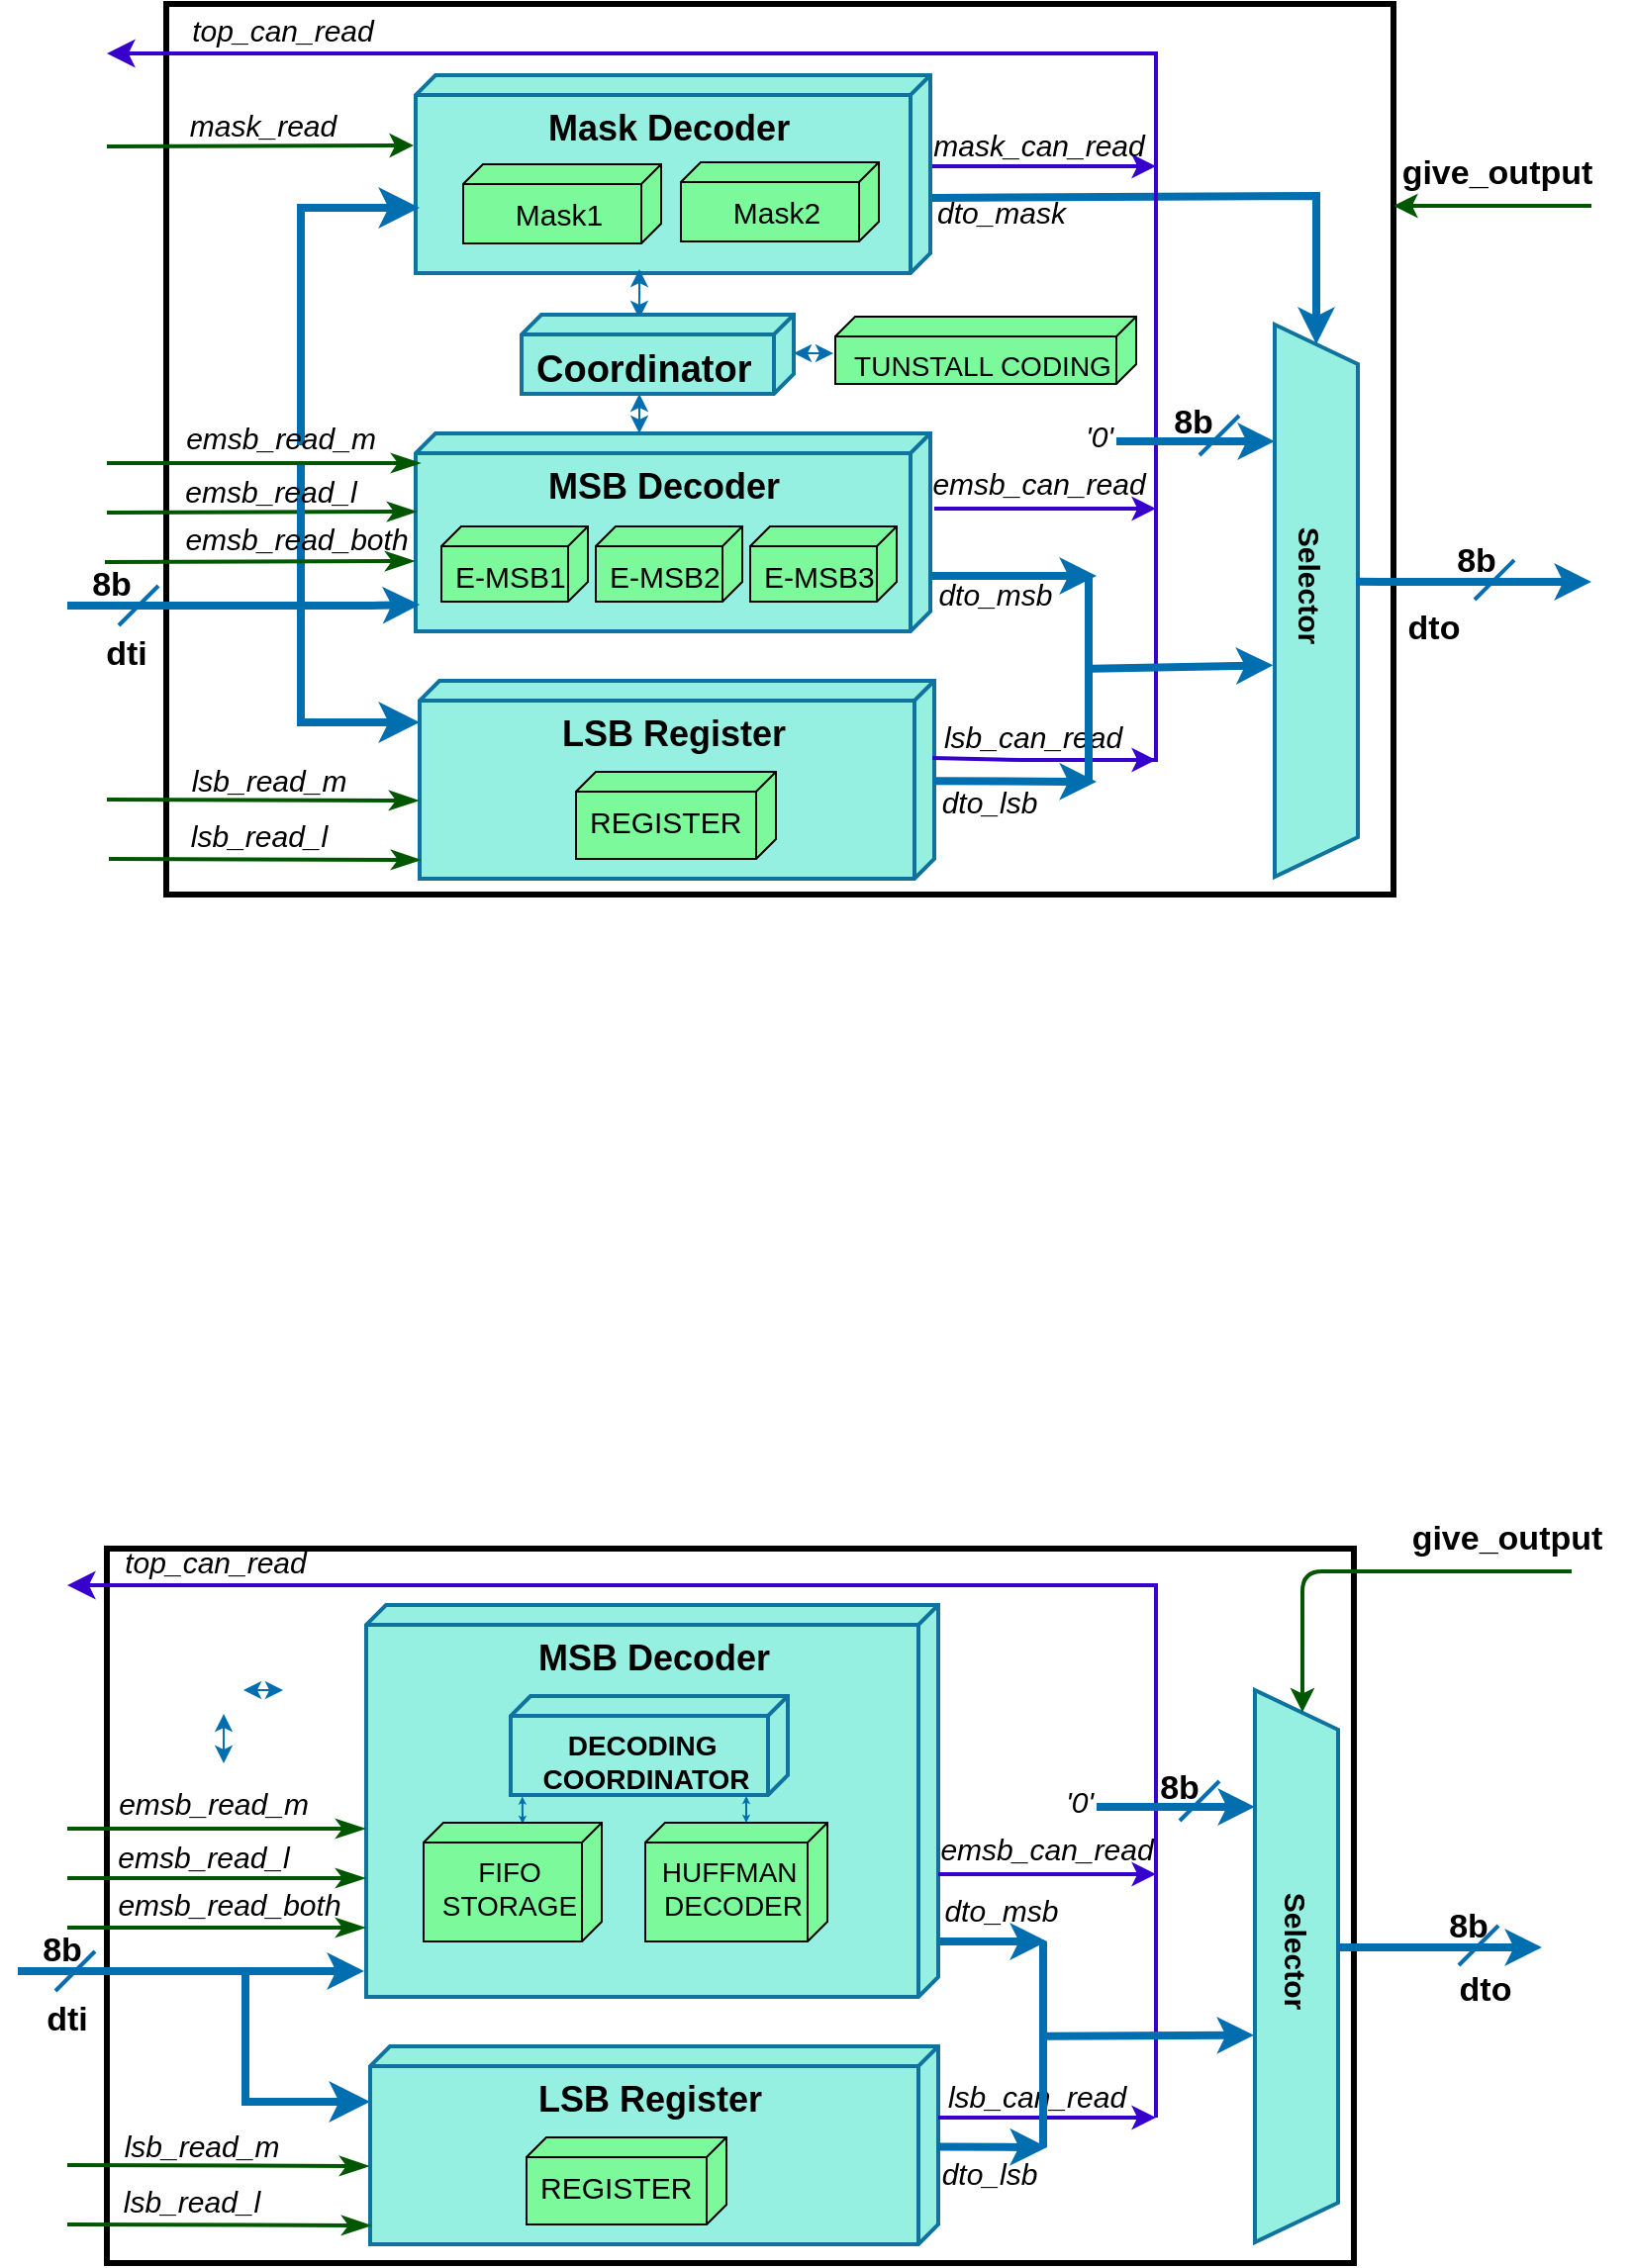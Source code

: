 <mxfile version="28.0.5">
  <diagram name="Page-1" id="4eTFOL3CLhrSXV62z4rw">
    <mxGraphModel dx="434" dy="157" grid="1" gridSize="10" guides="1" tooltips="1" connect="1" arrows="1" fold="1" page="1" pageScale="1" pageWidth="850" pageHeight="1100" math="0" shadow="0">
      <root>
        <mxCell id="0" />
        <mxCell id="1" parent="0" />
        <mxCell id="-5qHYhKTTx6ZgJ0ORQ07-1" value="" style="rounded=0;whiteSpace=wrap;html=1;fillStyle=solid;strokeColor=#000000;strokeWidth=3;fillColor=none;" parent="1" vertex="1">
          <mxGeometry x="90" y="261" width="620" height="450" as="geometry" />
        </mxCell>
        <mxCell id="-5qHYhKTTx6ZgJ0ORQ07-2" value="&lt;font style=&quot;font-size: 15px;&quot;&gt;&lt;i&gt;&#39;0&#39;&lt;/i&gt;&lt;/font&gt;" style="text;strokeColor=none;align=center;fillColor=none;html=1;verticalAlign=middle;whiteSpace=wrap;rounded=0;fontSize=17;" parent="1" vertex="1">
          <mxGeometry x="551" y="465" width="21" height="30" as="geometry" />
        </mxCell>
        <mxCell id="-5qHYhKTTx6ZgJ0ORQ07-3" value="&lt;font size=&quot;1&quot; color=&quot;#000000&quot;&gt;&lt;b style=&quot;font-size: 18px;&quot;&gt;LSB Register&lt;/b&gt;&lt;/font&gt;" style="verticalAlign=top;align=center;shape=cube;size=10;direction=south;fontStyle=0;html=1;boundedLbl=1;spacingLeft=5;rounded=1;fillColor=#95F0E1;strokeColor=#10739e;strokeWidth=2;" parent="1" vertex="1">
          <mxGeometry x="218" y="603" width="260" height="100" as="geometry" />
        </mxCell>
        <mxCell id="-5qHYhKTTx6ZgJ0ORQ07-4" value="&lt;font style=&quot;font-size: 18px;&quot; color=&quot;#000000&quot;&gt;&amp;nbsp; &amp;nbsp; &amp;nbsp; &amp;nbsp; &amp;nbsp; &amp;nbsp;&amp;nbsp;&lt;b&gt;Mask Decoder&lt;/b&gt;&lt;/font&gt;" style="verticalAlign=top;align=left;shape=cube;size=10;direction=south;fontStyle=0;html=1;boundedLbl=1;spacingLeft=5;rounded=1;fillColor=#95F0E1;strokeColor=#10739e;strokeWidth=2;" parent="1" vertex="1">
          <mxGeometry x="216" y="297" width="260" height="100" as="geometry" />
        </mxCell>
        <mxCell id="-5qHYhKTTx6ZgJ0ORQ07-5" value="&lt;font style=&quot;font-size: 15px;&quot;&gt;Mask1&lt;/font&gt;" style="verticalAlign=top;align=center;shape=cube;size=10;direction=south;html=1;boundedLbl=1;spacingLeft=5;rounded=1;fillColor=#7CFA9B;strokeColor=#000000;fontColor=#000000;" parent="-5qHYhKTTx6ZgJ0ORQ07-4" vertex="1">
          <mxGeometry width="100" height="40" relative="1" as="geometry">
            <mxPoint x="24" y="45" as="offset" />
          </mxGeometry>
        </mxCell>
        <mxCell id="-5qHYhKTTx6ZgJ0ORQ07-6" value="&lt;font style=&quot;font-size: 15px;&quot;&gt;Mask2&lt;/font&gt;" style="verticalAlign=top;align=center;shape=cube;size=10;direction=south;html=1;boundedLbl=1;spacingLeft=5;rounded=1;fillColor=#7CFA9B;strokeColor=#000000;fontColor=#000000;" parent="-5qHYhKTTx6ZgJ0ORQ07-4" vertex="1">
          <mxGeometry width="100" height="40" relative="1" as="geometry">
            <mxPoint x="134" y="44" as="offset" />
          </mxGeometry>
        </mxCell>
        <mxCell id="-5qHYhKTTx6ZgJ0ORQ07-7" value="&lt;font size=&quot;1&quot; color=&quot;#000000&quot;&gt;&lt;b style=&quot;font-size: 18px;&quot;&gt;&amp;nbsp; &amp;nbsp; &amp;nbsp; &amp;nbsp; &amp;nbsp; &amp;nbsp; MSB Decoder&lt;/b&gt;&lt;/font&gt;" style="verticalAlign=top;align=left;shape=cube;size=10;direction=south;fontStyle=0;html=1;boundedLbl=1;spacingLeft=5;rounded=1;fillColor=#95F0E1;strokeColor=#10739e;strokeWidth=2;" parent="1" vertex="1">
          <mxGeometry x="216" y="478" width="260" height="100" as="geometry" />
        </mxCell>
        <mxCell id="-5qHYhKTTx6ZgJ0ORQ07-8" style="html=1;fontColor=#000000;shadow=0;strokeColor=#006EAF;strokeWidth=4;rounded=0;" parent="1" source="-5qHYhKTTx6ZgJ0ORQ07-3" edge="1">
          <mxGeometry relative="1" as="geometry">
            <mxPoint x="560" y="654" as="targetPoint" />
            <mxPoint x="506.4" y="653.86" as="sourcePoint" />
          </mxGeometry>
        </mxCell>
        <mxCell id="-5qHYhKTTx6ZgJ0ORQ07-9" value="" style="shape=trapezoid;perimeter=trapezoidPerimeter;whiteSpace=wrap;html=1;fixedSize=1;strokeColor=#10739e;fillColor=#95F0E1;direction=south;strokeWidth=2;" parent="1" vertex="1">
          <mxGeometry x="650" y="423" width="42" height="279" as="geometry" />
        </mxCell>
        <mxCell id="-5qHYhKTTx6ZgJ0ORQ07-10" style="html=1;fontColor=#000000;shadow=0;strokeColor=#006EAF;strokeWidth=4;entryX=0;entryY=0.5;entryDx=0;entryDy=0;rounded=0;" parent="1" target="-5qHYhKTTx6ZgJ0ORQ07-9" edge="1">
          <mxGeometry relative="1" as="geometry">
            <mxPoint x="656" y="413" as="targetPoint" />
            <mxPoint x="477" y="359" as="sourcePoint" />
            <Array as="points">
              <mxPoint x="671" y="358" />
            </Array>
          </mxGeometry>
        </mxCell>
        <mxCell id="-5qHYhKTTx6ZgJ0ORQ07-11" style="edgeStyle=none;html=1;fontColor=#000000;shadow=0;strokeColor=#006EAF;strokeWidth=4;" parent="1" edge="1">
          <mxGeometry relative="1" as="geometry">
            <mxPoint x="810" y="553" as="targetPoint" />
            <mxPoint x="691" y="552.905" as="sourcePoint" />
            <Array as="points">
              <mxPoint x="714" y="553" />
            </Array>
          </mxGeometry>
        </mxCell>
        <mxCell id="-5qHYhKTTx6ZgJ0ORQ07-12" value="" style="endArrow=classicThin;startArrow=none;endFill=1;startFill=0;endSize=8;html=1;verticalAlign=bottom;labelBackgroundColor=none;strokeWidth=2;shadow=0;sketch=0;fontColor=#000000;fillColor=#008a00;strokeColor=#005700;" parent="1" edge="1">
          <mxGeometry width="160" relative="1" as="geometry">
            <mxPoint x="60" y="493" as="sourcePoint" />
            <mxPoint x="218" y="493" as="targetPoint" />
          </mxGeometry>
        </mxCell>
        <mxCell id="-5qHYhKTTx6ZgJ0ORQ07-13" value="" style="endArrow=classicThin;startArrow=none;endFill=1;startFill=0;endSize=8;html=1;verticalAlign=bottom;labelBackgroundColor=none;strokeWidth=2;shadow=0;sketch=0;fontColor=#000000;fillColor=#008a00;strokeColor=#005700;" parent="1" edge="1">
          <mxGeometry width="160" relative="1" as="geometry">
            <mxPoint x="60" y="518" as="sourcePoint" />
            <mxPoint x="216" y="517.5" as="targetPoint" />
          </mxGeometry>
        </mxCell>
        <mxCell id="-5qHYhKTTx6ZgJ0ORQ07-14" value="&lt;font size=&quot;1&quot; color=&quot;#000000&quot;&gt;&lt;b style=&quot;font-size: 15px;&quot;&gt;Selector&lt;/b&gt;&lt;/font&gt;" style="text;strokeColor=none;align=center;fillColor=none;html=1;verticalAlign=middle;whiteSpace=wrap;rounded=0;direction=west;spacingRight=0;labelPosition=center;verticalLabelPosition=middle;flipV=0;flipH=1;rotation=90;" parent="1" vertex="1">
          <mxGeometry x="638" y="548" width="60" height="14" as="geometry" />
        </mxCell>
        <mxCell id="-5qHYhKTTx6ZgJ0ORQ07-15" style="html=1;fontColor=#000000;shadow=0;strokeColor=#3700CC;fillColor=#6a00ff;strokeWidth=2;" parent="1" edge="1">
          <mxGeometry relative="1" as="geometry">
            <mxPoint x="590" y="343" as="targetPoint" />
            <mxPoint x="477" y="343.045" as="sourcePoint" />
          </mxGeometry>
        </mxCell>
        <mxCell id="-5qHYhKTTx6ZgJ0ORQ07-16" style="edgeStyle=none;html=1;fontColor=#000000;shadow=0;strokeColor=#3700CC;fillColor=#6a00ff;strokeWidth=2;" parent="1" edge="1">
          <mxGeometry relative="1" as="geometry">
            <mxPoint x="590" y="516" as="targetPoint" />
            <mxPoint x="478" y="516.045" as="sourcePoint" />
            <Array as="points" />
          </mxGeometry>
        </mxCell>
        <mxCell id="-5qHYhKTTx6ZgJ0ORQ07-17" value="" style="edgeStyle=segmentEdgeStyle;endArrow=classic;html=1;curved=0;rounded=0;endSize=8;startSize=8;fontColor=#000000;strokeColor=#3700CC;fillColor=#6a00ff;strokeWidth=2;" parent="1" edge="1">
          <mxGeometry width="50" height="50" relative="1" as="geometry">
            <mxPoint x="580" y="643" as="sourcePoint" />
            <mxPoint x="60" y="286" as="targetPoint" />
            <Array as="points">
              <mxPoint x="580" y="643" />
              <mxPoint x="590" y="643" />
              <mxPoint x="590" y="286" />
            </Array>
          </mxGeometry>
        </mxCell>
        <mxCell id="-5qHYhKTTx6ZgJ0ORQ07-18" style="edgeStyle=none;html=1;fontColor=#000000;shadow=0;strokeColor=#3700CC;fillColor=#6a00ff;strokeWidth=2;" parent="1" edge="1">
          <mxGeometry relative="1" as="geometry">
            <mxPoint x="590" y="643" as="targetPoint" />
            <mxPoint x="477" y="642.045" as="sourcePoint" />
            <Array as="points">
              <mxPoint x="520" y="643" />
            </Array>
          </mxGeometry>
        </mxCell>
        <mxCell id="-5qHYhKTTx6ZgJ0ORQ07-19" value="" style="edgeStyle=none;orthogonalLoop=1;jettySize=auto;html=1;entryX=0.685;entryY=0.992;entryDx=0;entryDy=0;entryPerimeter=0;strokeColor=#006EAF;fillColor=#1ba1e2;strokeWidth=4;" parent="1" edge="1">
          <mxGeometry width="80" relative="1" as="geometry">
            <mxPoint x="40" y="565" as="sourcePoint" />
            <mxPoint x="218.08" y="564.5" as="targetPoint" />
            <Array as="points">
              <mxPoint x="190" y="565" />
            </Array>
          </mxGeometry>
        </mxCell>
        <mxCell id="-5qHYhKTTx6ZgJ0ORQ07-20" value="" style="edgeStyle=segmentEdgeStyle;endArrow=classic;html=1;curved=0;rounded=0;endSize=8;startSize=8;strokeColor=#006EAF;fillColor=#1ba1e2;strokeWidth=4;" parent="1" edge="1">
          <mxGeometry width="50" height="50" relative="1" as="geometry">
            <mxPoint x="158" y="484" as="sourcePoint" />
            <mxPoint x="218" y="364" as="targetPoint" />
            <Array as="points">
              <mxPoint x="158" y="484" />
              <mxPoint x="158" y="364" />
            </Array>
          </mxGeometry>
        </mxCell>
        <mxCell id="-5qHYhKTTx6ZgJ0ORQ07-21" value="" style="edgeStyle=segmentEdgeStyle;endArrow=classic;html=1;curved=0;rounded=0;endSize=8;startSize=8;strokeColor=#006EAF;fillColor=#1ba1e2;strokeWidth=4;" parent="1" edge="1">
          <mxGeometry width="50" height="50" relative="1" as="geometry">
            <mxPoint x="158" y="494" as="sourcePoint" />
            <mxPoint x="218" y="624" as="targetPoint" />
            <Array as="points">
              <mxPoint x="158" y="494" />
              <mxPoint x="158" y="624" />
            </Array>
          </mxGeometry>
        </mxCell>
        <mxCell id="-5qHYhKTTx6ZgJ0ORQ07-22" value="" style="endArrow=classic;startArrow=none;endFill=1;startFill=0;html=1;verticalAlign=bottom;labelBackgroundColor=none;strokeWidth=2;shadow=0;sketch=0;fontColor=#000000;fillColor=#008a00;strokeColor=#005700;" parent="1" edge="1">
          <mxGeometry width="160" relative="1" as="geometry">
            <mxPoint x="60" y="333" as="sourcePoint" />
            <mxPoint x="215" y="332.5" as="targetPoint" />
          </mxGeometry>
        </mxCell>
        <mxCell id="-5qHYhKTTx6ZgJ0ORQ07-23" value="" style="endArrow=classicThin;startArrow=none;endFill=1;startFill=0;endSize=8;html=1;verticalAlign=bottom;labelBackgroundColor=none;strokeWidth=2;shadow=0;sketch=0;fontColor=#000000;fillColor=#008a00;strokeColor=#005700;" parent="1" edge="1">
          <mxGeometry width="160" relative="1" as="geometry">
            <mxPoint x="60" y="663" as="sourcePoint" />
            <mxPoint x="217" y="663.5" as="targetPoint" />
          </mxGeometry>
        </mxCell>
        <mxCell id="-5qHYhKTTx6ZgJ0ORQ07-24" style="html=1;fontColor=#000000;shadow=0;strokeColor=#006EAF;strokeWidth=4;" parent="1" edge="1">
          <mxGeometry relative="1" as="geometry">
            <mxPoint x="560" y="550" as="targetPoint" />
            <mxPoint x="476" y="550" as="sourcePoint" />
          </mxGeometry>
        </mxCell>
        <mxCell id="-5qHYhKTTx6ZgJ0ORQ07-25" value="" style="endArrow=none;html=1;strokeColor=#006EAF;strokeWidth=2;" parent="1" edge="1">
          <mxGeometry width="50" height="50" relative="1" as="geometry">
            <mxPoint x="66" y="575" as="sourcePoint" />
            <mxPoint x="86" y="555" as="targetPoint" />
          </mxGeometry>
        </mxCell>
        <mxCell id="-5qHYhKTTx6ZgJ0ORQ07-26" value="" style="endArrow=none;html=1;strokeColor=#006EAF;strokeWidth=2;" parent="1" edge="1">
          <mxGeometry width="50" height="50" relative="1" as="geometry">
            <mxPoint x="751" y="562" as="sourcePoint" />
            <mxPoint x="771" y="542" as="targetPoint" />
          </mxGeometry>
        </mxCell>
        <mxCell id="-5qHYhKTTx6ZgJ0ORQ07-27" value="&lt;b&gt;&lt;font style=&quot;font-size: 17px;&quot;&gt;8b&lt;/font&gt;&lt;/b&gt;" style="text;strokeColor=none;align=center;fillColor=none;html=1;verticalAlign=middle;whiteSpace=wrap;rounded=0;fontColor=default;" parent="1" vertex="1">
          <mxGeometry x="50" y="543" width="25" height="24" as="geometry" />
        </mxCell>
        <mxCell id="-5qHYhKTTx6ZgJ0ORQ07-28" value="&lt;b&gt;&lt;font style=&quot;font-size: 17px;&quot;&gt;8b&lt;/font&gt;&lt;/b&gt;" style="text;strokeColor=none;align=center;fillColor=none;html=1;verticalAlign=middle;whiteSpace=wrap;rounded=0;" parent="1" vertex="1">
          <mxGeometry x="717" y="530" width="70" height="25" as="geometry" />
        </mxCell>
        <mxCell id="-5qHYhKTTx6ZgJ0ORQ07-29" value="&lt;b&gt;&lt;font style=&quot;font-size: 17px;&quot;&gt;dto&lt;/font&gt;&lt;/b&gt;" style="text;strokeColor=none;align=center;fillColor=none;html=1;verticalAlign=middle;whiteSpace=wrap;rounded=0;" parent="1" vertex="1">
          <mxGeometry x="689.5" y="560" width="80.5" height="33" as="geometry" />
        </mxCell>
        <mxCell id="-5qHYhKTTx6ZgJ0ORQ07-30" value="&lt;font style=&quot;font-size: 15px;&quot;&gt;&lt;i&gt;mask_read&lt;/i&gt;&lt;/font&gt;" style="text;strokeColor=none;align=center;fillColor=none;html=1;verticalAlign=middle;whiteSpace=wrap;rounded=0;fontSize=17;" parent="1" vertex="1">
          <mxGeometry x="109" y="308" width="60" height="30" as="geometry" />
        </mxCell>
        <mxCell id="-5qHYhKTTx6ZgJ0ORQ07-31" value="&lt;font style=&quot;font-size: 15px;&quot;&gt;&lt;i&gt;emsb_read_m&lt;/i&gt;&lt;/font&gt;" style="text;strokeColor=none;align=center;fillColor=none;html=1;verticalAlign=middle;whiteSpace=wrap;rounded=0;fontSize=17;" parent="1" vertex="1">
          <mxGeometry x="118" y="463" width="60" height="35" as="geometry" />
        </mxCell>
        <mxCell id="-5qHYhKTTx6ZgJ0ORQ07-32" value="&lt;font style=&quot;font-size: 15px;&quot;&gt;&lt;i&gt;emsb_read_l&lt;/i&gt;&lt;/font&gt;" style="text;strokeColor=none;align=center;fillColor=none;html=1;verticalAlign=middle;whiteSpace=wrap;rounded=0;fontSize=17;" parent="1" vertex="1">
          <mxGeometry x="113" y="493" width="60" height="30" as="geometry" />
        </mxCell>
        <mxCell id="-5qHYhKTTx6ZgJ0ORQ07-33" value="&lt;font style=&quot;font-size: 15px;&quot;&gt;&lt;i&gt;lsb_read_m&lt;/i&gt;&lt;/font&gt;" style="text;strokeColor=none;align=center;fillColor=none;html=1;verticalAlign=middle;whiteSpace=wrap;rounded=0;fontSize=17;" parent="1" vertex="1">
          <mxGeometry x="112" y="639" width="60" height="30" as="geometry" />
        </mxCell>
        <mxCell id="-5qHYhKTTx6ZgJ0ORQ07-34" value="&lt;font style=&quot;font-size: 15px;&quot;&gt;&lt;i&gt;lsb_read_l&lt;/i&gt;&lt;/font&gt;" style="text;strokeColor=none;align=center;fillColor=none;html=1;verticalAlign=middle;whiteSpace=wrap;rounded=0;fontSize=17;" parent="1" vertex="1">
          <mxGeometry x="107" y="667" width="60" height="30" as="geometry" />
        </mxCell>
        <mxCell id="-5qHYhKTTx6ZgJ0ORQ07-35" value="&lt;font style=&quot;font-size: 15px;&quot;&gt;&lt;i&gt;mask_can_read&lt;/i&gt;&lt;/font&gt;" style="text;strokeColor=none;align=center;fillColor=none;html=1;verticalAlign=middle;whiteSpace=wrap;rounded=0;fontSize=17;" parent="1" vertex="1">
          <mxGeometry x="501" y="318" width="60" height="30" as="geometry" />
        </mxCell>
        <mxCell id="-5qHYhKTTx6ZgJ0ORQ07-36" value="&lt;font style=&quot;font-size: 15px;&quot;&gt;&lt;i&gt;emsb_can_read&lt;/i&gt;&lt;/font&gt;" style="text;strokeColor=none;align=center;fillColor=none;html=1;verticalAlign=middle;whiteSpace=wrap;rounded=0;fontSize=17;" parent="1" vertex="1">
          <mxGeometry x="501" y="489" width="60" height="30" as="geometry" />
        </mxCell>
        <mxCell id="-5qHYhKTTx6ZgJ0ORQ07-37" value="&lt;font style=&quot;font-size: 15px;&quot;&gt;&lt;i&gt;lsb_can_read&lt;/i&gt;&lt;/font&gt;" style="text;strokeColor=none;align=center;fillColor=none;html=1;verticalAlign=middle;whiteSpace=wrap;rounded=0;fontSize=17;" parent="1" vertex="1">
          <mxGeometry x="498" y="617" width="60" height="30" as="geometry" />
        </mxCell>
        <mxCell id="-5qHYhKTTx6ZgJ0ORQ07-38" value="&lt;b&gt;&lt;font style=&quot;font-size: 17px;&quot;&gt;dti&lt;/font&gt;&lt;/b&gt;" style="text;strokeColor=none;align=center;fillColor=none;html=1;verticalAlign=middle;whiteSpace=wrap;rounded=0;" parent="1" vertex="1">
          <mxGeometry x="50" y="575" width="40" height="30" as="geometry" />
        </mxCell>
        <mxCell id="-5qHYhKTTx6ZgJ0ORQ07-39" value="&lt;font style=&quot;font-size: 15px;&quot;&gt;&lt;i&gt;top_can_read&lt;/i&gt;&lt;/font&gt;" style="text;strokeColor=none;align=center;fillColor=none;html=1;verticalAlign=middle;whiteSpace=wrap;rounded=0;fontSize=17;" parent="1" vertex="1">
          <mxGeometry x="119" y="260" width="60" height="30" as="geometry" />
        </mxCell>
        <mxCell id="-5qHYhKTTx6ZgJ0ORQ07-40" value="" style="line;strokeWidth=4;rotatable=0;dashed=0;labelPosition=right;align=left;verticalAlign=middle;spacingTop=0;spacingLeft=6;points=[];portConstraint=eastwest;fillStyle=solid;strokeColor=#006eaf;fillColor=none;flipH=1;flipV=1;direction=south;" parent="1" vertex="1">
          <mxGeometry x="551" y="549" width="10" height="104" as="geometry" />
        </mxCell>
        <mxCell id="-5qHYhKTTx6ZgJ0ORQ07-41" style="html=1;fontColor=#000000;shadow=0;strokeColor=#006EAF;strokeWidth=4;exitX=0.54;exitY=0.653;exitDx=0;exitDy=0;exitPerimeter=0;entryX=0.617;entryY=1.019;entryDx=0;entryDy=0;entryPerimeter=0;" parent="1" source="-5qHYhKTTx6ZgJ0ORQ07-40" target="-5qHYhKTTx6ZgJ0ORQ07-9" edge="1">
          <mxGeometry relative="1" as="geometry">
            <mxPoint x="623" y="596" as="targetPoint" />
            <mxPoint x="560" y="596" as="sourcePoint" />
          </mxGeometry>
        </mxCell>
        <mxCell id="-5qHYhKTTx6ZgJ0ORQ07-42" value="&lt;font style=&quot;font-size: 15px;&quot;&gt;&lt;i&gt;dto_mask&lt;/i&gt;&lt;/font&gt;" style="text;strokeColor=none;align=center;fillColor=none;html=1;verticalAlign=middle;whiteSpace=wrap;rounded=0;fontSize=17;" parent="1" vertex="1">
          <mxGeometry x="482" y="352" width="60" height="30" as="geometry" />
        </mxCell>
        <mxCell id="-5qHYhKTTx6ZgJ0ORQ07-43" value="&lt;font style=&quot;font-size: 15px;&quot;&gt;&lt;i&gt;dto_msb&lt;/i&gt;&lt;/font&gt;" style="text;strokeColor=none;align=center;fillColor=none;html=1;verticalAlign=middle;whiteSpace=wrap;rounded=0;fontSize=17;" parent="1" vertex="1">
          <mxGeometry x="479" y="545" width="60" height="30" as="geometry" />
        </mxCell>
        <mxCell id="-5qHYhKTTx6ZgJ0ORQ07-44" value="&lt;font style=&quot;font-size: 15px;&quot;&gt;&lt;i&gt;dto_lsb&lt;/i&gt;&lt;/font&gt;" style="text;strokeColor=none;align=center;fillColor=none;html=1;verticalAlign=middle;whiteSpace=wrap;rounded=0;fontSize=17;" parent="1" vertex="1">
          <mxGeometry x="476" y="650" width="60" height="30" as="geometry" />
        </mxCell>
        <mxCell id="-5qHYhKTTx6ZgJ0ORQ07-45" style="html=1;fontColor=#000000;shadow=0;strokeColor=#006EAF;strokeWidth=4;" parent="1" edge="1">
          <mxGeometry relative="1" as="geometry">
            <mxPoint x="650" y="482" as="targetPoint" />
            <mxPoint x="570" y="482" as="sourcePoint" />
          </mxGeometry>
        </mxCell>
        <mxCell id="-5qHYhKTTx6ZgJ0ORQ07-46" value="&lt;b&gt;&lt;font style=&quot;font-size: 17px;&quot;&gt;8b&lt;/font&gt;&lt;/b&gt;" style="text;strokeColor=none;align=center;fillColor=none;html=1;verticalAlign=middle;whiteSpace=wrap;rounded=0;" parent="1" vertex="1">
          <mxGeometry x="578" y="460" width="62" height="25" as="geometry" />
        </mxCell>
        <mxCell id="-5qHYhKTTx6ZgJ0ORQ07-47" value="" style="endArrow=none;html=1;strokeColor=#006EAF;strokeWidth=2;" parent="1" edge="1">
          <mxGeometry width="50" height="50" relative="1" as="geometry">
            <mxPoint x="612" y="489" as="sourcePoint" />
            <mxPoint x="632" y="469" as="targetPoint" />
          </mxGeometry>
        </mxCell>
        <mxCell id="-5qHYhKTTx6ZgJ0ORQ07-48" value="" style="endArrow=classic;startArrow=none;endFill=1;startFill=0;html=1;verticalAlign=bottom;labelBackgroundColor=none;strokeWidth=2;shadow=0;sketch=0;fontColor=#000000;fillColor=#008a00;strokeColor=#005700;" parent="1" edge="1">
          <mxGeometry width="160" relative="1" as="geometry">
            <mxPoint x="810" y="363" as="sourcePoint" />
            <mxPoint x="710" y="363" as="targetPoint" />
            <Array as="points" />
          </mxGeometry>
        </mxCell>
        <mxCell id="-5qHYhKTTx6ZgJ0ORQ07-49" value="&lt;b&gt;&lt;font style=&quot;font-size: 17px;&quot;&gt;give_output&lt;/font&gt;&lt;/b&gt;" style="text;strokeColor=none;align=center;fillColor=none;html=1;verticalAlign=middle;whiteSpace=wrap;rounded=0;" parent="1" vertex="1">
          <mxGeometry x="700" y="332" width="125" height="30" as="geometry" />
        </mxCell>
        <mxCell id="-5qHYhKTTx6ZgJ0ORQ07-50" value="&lt;font style=&quot;font-size: 15px;&quot;&gt;E-MSB1&lt;/font&gt;" style="verticalAlign=top;align=left;shape=cube;size=10;direction=south;html=1;boundedLbl=1;spacingLeft=5;rounded=1;fillColor=#7CFA9B;fontColor=#000000;strokeColor=#000000;" parent="1" vertex="1">
          <mxGeometry x="229" y="525" width="74" height="38" as="geometry" />
        </mxCell>
        <mxCell id="-5qHYhKTTx6ZgJ0ORQ07-51" value="" style="endArrow=classicThin;startArrow=none;endFill=1;startFill=0;endSize=8;html=1;verticalAlign=bottom;labelBackgroundColor=none;strokeWidth=2;shadow=0;sketch=0;fontColor=#000000;fillColor=#008a00;strokeColor=#005700;" parent="1" edge="1">
          <mxGeometry width="160" relative="1" as="geometry">
            <mxPoint x="59" y="543" as="sourcePoint" />
            <mxPoint x="215" y="542.5" as="targetPoint" />
          </mxGeometry>
        </mxCell>
        <mxCell id="-5qHYhKTTx6ZgJ0ORQ07-52" value="&lt;font style=&quot;font-size: 15px;&quot;&gt;&lt;i&gt;emsb_read_both&lt;/i&gt;&lt;/font&gt;" style="text;strokeColor=none;align=center;fillColor=none;html=1;verticalAlign=middle;whiteSpace=wrap;rounded=0;fontSize=17;" parent="1" vertex="1">
          <mxGeometry x="126" y="517" width="60" height="30" as="geometry" />
        </mxCell>
        <mxCell id="-5qHYhKTTx6ZgJ0ORQ07-53" value="" style="endArrow=classic;startArrow=classic;html=1;rounded=0;strokeColor=#006eaf;fontColor=default;exitX=0.125;exitY=0.502;exitDx=0;exitDy=0;exitPerimeter=0;" parent="1" edge="1">
          <mxGeometry width="50" height="50" relative="1" as="geometry">
            <mxPoint x="328.975" y="420" as="sourcePoint" />
            <mxPoint x="329" y="395" as="targetPoint" />
          </mxGeometry>
        </mxCell>
        <mxCell id="-5qHYhKTTx6ZgJ0ORQ07-54" value="&lt;font style=&quot;font-size: 14px;&quot;&gt;TUNSTALL CODING&lt;/font&gt;" style="verticalAlign=top;align=center;shape=cube;size=10;direction=south;html=1;boundedLbl=1;spacingLeft=5;rounded=1;fillColor=#7CFA9B;fontColor=#000000;strokeColor=#000000;" parent="1" vertex="1">
          <mxGeometry x="428" y="419" width="152" height="34" as="geometry" />
        </mxCell>
        <mxCell id="-5qHYhKTTx6ZgJ0ORQ07-55" value="" style="endArrow=classic;startArrow=classic;html=1;rounded=0;strokeColor=#006eaf;fontColor=default;" parent="1" edge="1">
          <mxGeometry width="50" height="50" relative="1" as="geometry">
            <mxPoint x="329" y="478" as="sourcePoint" />
            <mxPoint x="329" y="458" as="targetPoint" />
          </mxGeometry>
        </mxCell>
        <mxCell id="-5qHYhKTTx6ZgJ0ORQ07-56" value="&lt;font style=&quot;font-size: 15px;&quot;&gt;E-MSB3&lt;/font&gt;" style="verticalAlign=top;align=left;shape=cube;size=10;direction=south;html=1;boundedLbl=1;spacingLeft=5;rounded=1;fillColor=#7CFA9B;fontColor=#000000;strokeColor=#000000;" parent="1" vertex="1">
          <mxGeometry x="385" y="525" width="74" height="38" as="geometry" />
        </mxCell>
        <mxCell id="-5qHYhKTTx6ZgJ0ORQ07-57" value="&lt;font style=&quot;font-size: 15px;&quot;&gt;E-MSB2&lt;/font&gt;" style="verticalAlign=top;align=left;shape=cube;size=10;direction=south;html=1;boundedLbl=1;spacingLeft=5;rounded=1;fillColor=#7CFA9B;fontColor=#000000;strokeColor=#000000;" parent="1" vertex="1">
          <mxGeometry x="307" y="525" width="74" height="38" as="geometry" />
        </mxCell>
        <mxCell id="-5qHYhKTTx6ZgJ0ORQ07-58" value="&lt;font style=&quot;font-size: 15px;&quot;&gt;REGISTER&lt;/font&gt;" style="verticalAlign=top;align=left;shape=cube;size=10;direction=south;html=1;boundedLbl=1;spacingLeft=5;rounded=1;fillColor=#7CFA9B;fontColor=#000000;strokeColor=#000000;" parent="1" vertex="1">
          <mxGeometry x="297" y="649" width="101" height="44" as="geometry" />
        </mxCell>
        <mxCell id="-5qHYhKTTx6ZgJ0ORQ07-59" value="&lt;font size=&quot;1&quot; style=&quot;&quot; color=&quot;#000000&quot;&gt;&lt;b style=&quot;font-size: 19px;&quot;&gt;Coordinator&lt;/b&gt;&lt;/font&gt;" style="verticalAlign=top;align=left;shape=cube;size=10;direction=south;fontStyle=0;html=1;boundedLbl=1;spacingLeft=5;rounded=1;fillColor=#95F0E1;strokeColor=#10739e;strokeWidth=2;" parent="1" vertex="1">
          <mxGeometry x="269.5" y="418" width="137.5" height="40" as="geometry" />
        </mxCell>
        <mxCell id="-5qHYhKTTx6ZgJ0ORQ07-60" value="" style="endArrow=classic;startArrow=classic;html=1;rounded=0;strokeColor=#006eaf;fontColor=default;" parent="1" edge="1">
          <mxGeometry width="50" height="50" relative="1" as="geometry">
            <mxPoint x="427" y="437.5" as="sourcePoint" />
            <mxPoint x="407" y="437.5" as="targetPoint" />
          </mxGeometry>
        </mxCell>
        <mxCell id="-5qHYhKTTx6ZgJ0ORQ07-61" value="" style="endArrow=classicThin;startArrow=none;endFill=1;startFill=0;endSize=8;html=1;verticalAlign=bottom;labelBackgroundColor=none;strokeWidth=2;shadow=0;sketch=0;fontColor=#000000;fillColor=#008a00;strokeColor=#005700;" parent="1" edge="1">
          <mxGeometry width="160" relative="1" as="geometry">
            <mxPoint x="61" y="693" as="sourcePoint" />
            <mxPoint x="218" y="693.5" as="targetPoint" />
          </mxGeometry>
        </mxCell>
        <mxCell id="-5qHYhKTTx6ZgJ0ORQ07-62" value="" style="rounded=0;whiteSpace=wrap;html=1;fillStyle=solid;strokeColor=#000000;strokeWidth=3;fillColor=none;" parent="1" vertex="1">
          <mxGeometry x="60" y="1041.5" width="630" height="361" as="geometry" />
        </mxCell>
        <mxCell id="-5qHYhKTTx6ZgJ0ORQ07-63" value="&lt;font style=&quot;font-size: 15px;&quot;&gt;&lt;i&gt;&#39;0&#39;&lt;/i&gt;&lt;/font&gt;" style="text;strokeColor=none;align=center;fillColor=none;html=1;verticalAlign=middle;whiteSpace=wrap;rounded=0;fontSize=17;" parent="1" vertex="1">
          <mxGeometry x="541" y="1155" width="21" height="30" as="geometry" />
        </mxCell>
        <mxCell id="-5qHYhKTTx6ZgJ0ORQ07-64" value="&lt;font size=&quot;1&quot; color=&quot;#000000&quot;&gt;&lt;b style=&quot;font-size: 18px;&quot;&gt;LSB Register&lt;/b&gt;&lt;/font&gt;" style="verticalAlign=top;align=center;shape=cube;size=10;direction=south;fontStyle=0;html=1;boundedLbl=1;spacingLeft=5;rounded=1;fillColor=#95F0E1;strokeColor=#10739e;strokeWidth=2;" parent="1" vertex="1">
          <mxGeometry x="193" y="1293" width="287" height="100" as="geometry" />
        </mxCell>
        <mxCell id="-5qHYhKTTx6ZgJ0ORQ07-68" value="&lt;font size=&quot;1&quot; color=&quot;#000000&quot;&gt;&lt;b style=&quot;font-size: 18px;&quot;&gt;&amp;nbsp; &amp;nbsp; &amp;nbsp; &amp;nbsp; &amp;nbsp; &amp;nbsp; &amp;nbsp; &amp;nbsp; MSB Decoder&lt;/b&gt;&lt;/font&gt;" style="verticalAlign=top;align=left;shape=cube;size=10;direction=south;fontStyle=0;html=1;boundedLbl=1;spacingLeft=5;rounded=1;fillColor=#95F0E1;strokeColor=#10739e;strokeWidth=2;" parent="1" vertex="1">
          <mxGeometry x="191" y="1070" width="289" height="198" as="geometry" />
        </mxCell>
        <mxCell id="-5qHYhKTTx6ZgJ0ORQ07-69" style="html=1;fontColor=#000000;shadow=0;strokeColor=#006EAF;strokeWidth=4;rounded=0;" parent="1" source="-5qHYhKTTx6ZgJ0ORQ07-64" edge="1">
          <mxGeometry relative="1" as="geometry">
            <mxPoint x="535" y="1344" as="targetPoint" />
            <mxPoint x="481.4" y="1343.86" as="sourcePoint" />
          </mxGeometry>
        </mxCell>
        <mxCell id="-5qHYhKTTx6ZgJ0ORQ07-70" value="" style="shape=trapezoid;perimeter=trapezoidPerimeter;whiteSpace=wrap;html=1;fixedSize=1;strokeColor=#10739e;fillColor=#95F0E1;direction=south;strokeWidth=2;" parent="1" vertex="1">
          <mxGeometry x="640" y="1113" width="42" height="279" as="geometry" />
        </mxCell>
        <mxCell id="-5qHYhKTTx6ZgJ0ORQ07-72" style="edgeStyle=none;html=1;fontColor=#000000;shadow=0;strokeColor=#006EAF;strokeWidth=4;exitX=0.466;exitY=-0.004;exitDx=0;exitDy=0;exitPerimeter=0;" parent="1" edge="1" source="-5qHYhKTTx6ZgJ0ORQ07-70">
          <mxGeometry relative="1" as="geometry">
            <mxPoint x="785" y="1243" as="targetPoint" />
            <mxPoint x="666" y="1242.905" as="sourcePoint" />
            <Array as="points">
              <mxPoint x="689" y="1243" />
            </Array>
          </mxGeometry>
        </mxCell>
        <mxCell id="-5qHYhKTTx6ZgJ0ORQ07-73" value="" style="endArrow=classicThin;startArrow=none;endFill=1;startFill=0;endSize=8;html=1;verticalAlign=bottom;labelBackgroundColor=none;strokeWidth=2;shadow=0;sketch=0;fontColor=#000000;fillColor=#008a00;strokeColor=#005700;" parent="1" edge="1">
          <mxGeometry width="160" relative="1" as="geometry">
            <mxPoint x="40" y="1183" as="sourcePoint" />
            <mxPoint x="190" y="1183" as="targetPoint" />
          </mxGeometry>
        </mxCell>
        <mxCell id="-5qHYhKTTx6ZgJ0ORQ07-74" value="" style="endArrow=classicThin;startArrow=none;endFill=1;startFill=0;endSize=8;html=1;verticalAlign=bottom;labelBackgroundColor=none;strokeWidth=2;shadow=0;sketch=0;fontColor=#000000;fillColor=#008a00;strokeColor=#005700;" parent="1" edge="1">
          <mxGeometry width="160" relative="1" as="geometry">
            <mxPoint x="40" y="1208" as="sourcePoint" />
            <mxPoint x="190" y="1208" as="targetPoint" />
          </mxGeometry>
        </mxCell>
        <mxCell id="-5qHYhKTTx6ZgJ0ORQ07-75" value="&lt;font size=&quot;1&quot; color=&quot;#000000&quot;&gt;&lt;b style=&quot;font-size: 15px;&quot;&gt;Selector&lt;/b&gt;&lt;/font&gt;" style="text;strokeColor=none;align=center;fillColor=none;html=1;verticalAlign=middle;whiteSpace=wrap;rounded=0;direction=west;spacingRight=0;labelPosition=center;verticalLabelPosition=middle;flipV=0;flipH=1;rotation=90;" parent="1" vertex="1">
          <mxGeometry x="631" y="1238" width="60" height="14" as="geometry" />
        </mxCell>
        <mxCell id="-5qHYhKTTx6ZgJ0ORQ07-77" style="edgeStyle=none;html=1;fontColor=#000000;shadow=0;strokeColor=#3700CC;fillColor=#6a00ff;strokeWidth=2;" parent="1" edge="1">
          <mxGeometry relative="1" as="geometry">
            <mxPoint x="590" y="1206" as="targetPoint" />
            <mxPoint x="480" y="1206" as="sourcePoint" />
            <Array as="points" />
          </mxGeometry>
        </mxCell>
        <mxCell id="-5qHYhKTTx6ZgJ0ORQ07-78" value="" style="edgeStyle=segmentEdgeStyle;endArrow=classic;html=1;curved=0;rounded=0;endSize=8;startSize=8;fontColor=#000000;strokeColor=#3700CC;fillColor=#6a00ff;strokeWidth=2;" parent="1" edge="1">
          <mxGeometry width="50" height="50" relative="1" as="geometry">
            <mxPoint x="590" y="1329" as="sourcePoint" />
            <mxPoint x="40" y="1060" as="targetPoint" />
            <Array as="points">
              <mxPoint x="590" y="1060" />
              <mxPoint x="55" y="1060" />
            </Array>
          </mxGeometry>
        </mxCell>
        <mxCell id="-5qHYhKTTx6ZgJ0ORQ07-79" style="edgeStyle=none;html=1;fontColor=#000000;shadow=0;strokeColor=#3700CC;fillColor=#6a00ff;strokeWidth=2;" parent="1" edge="1">
          <mxGeometry relative="1" as="geometry">
            <mxPoint x="590" y="1329" as="targetPoint" />
            <mxPoint x="480" y="1329" as="sourcePoint" />
            <Array as="points">
              <mxPoint x="517" y="1329" />
            </Array>
          </mxGeometry>
        </mxCell>
        <mxCell id="-5qHYhKTTx6ZgJ0ORQ07-80" value="" style="edgeStyle=none;orthogonalLoop=1;jettySize=auto;html=1;strokeColor=#006EAF;fillColor=#1ba1e2;strokeWidth=4;" parent="1" edge="1">
          <mxGeometry width="80" relative="1" as="geometry">
            <mxPoint x="15" y="1255" as="sourcePoint" />
            <mxPoint x="190" y="1255" as="targetPoint" />
            <Array as="points">
              <mxPoint x="165" y="1255" />
            </Array>
          </mxGeometry>
        </mxCell>
        <mxCell id="-5qHYhKTTx6ZgJ0ORQ07-82" value="" style="edgeStyle=segmentEdgeStyle;endArrow=classic;html=1;curved=0;rounded=0;endSize=8;startSize=8;strokeColor=#006EAF;fillColor=#1ba1e2;strokeWidth=4;" parent="1" edge="1">
          <mxGeometry width="50" height="50" relative="1" as="geometry">
            <mxPoint x="130" y="1257" as="sourcePoint" />
            <mxPoint x="193" y="1321" as="targetPoint" />
            <Array as="points">
              <mxPoint x="130" y="1321" />
            </Array>
          </mxGeometry>
        </mxCell>
        <mxCell id="-5qHYhKTTx6ZgJ0ORQ07-84" value="" style="endArrow=classicThin;startArrow=none;endFill=1;startFill=0;endSize=8;html=1;verticalAlign=bottom;labelBackgroundColor=none;strokeWidth=2;shadow=0;sketch=0;fontColor=#000000;fillColor=#008a00;strokeColor=#005700;" parent="1" edge="1">
          <mxGeometry width="160" relative="1" as="geometry">
            <mxPoint x="40" y="1353" as="sourcePoint" />
            <mxPoint x="192" y="1353.5" as="targetPoint" />
          </mxGeometry>
        </mxCell>
        <mxCell id="-5qHYhKTTx6ZgJ0ORQ07-85" style="html=1;fontColor=#000000;shadow=0;strokeColor=#006EAF;strokeWidth=4;exitX=0.433;exitY=0.167;exitDx=0;exitDy=0;exitPerimeter=0;" parent="1" edge="1">
          <mxGeometry relative="1" as="geometry">
            <mxPoint x="535" y="1240" as="targetPoint" />
            <mxPoint x="480.98" y="1240.01" as="sourcePoint" />
          </mxGeometry>
        </mxCell>
        <mxCell id="-5qHYhKTTx6ZgJ0ORQ07-86" value="" style="endArrow=none;html=1;strokeColor=#006EAF;strokeWidth=2;" parent="1" edge="1">
          <mxGeometry width="50" height="50" relative="1" as="geometry">
            <mxPoint x="34" y="1265" as="sourcePoint" />
            <mxPoint x="54" y="1245" as="targetPoint" />
          </mxGeometry>
        </mxCell>
        <mxCell id="-5qHYhKTTx6ZgJ0ORQ07-87" value="" style="endArrow=none;html=1;strokeColor=#006EAF;strokeWidth=2;" parent="1" edge="1">
          <mxGeometry width="50" height="50" relative="1" as="geometry">
            <mxPoint x="743" y="1252" as="sourcePoint" />
            <mxPoint x="763" y="1232" as="targetPoint" />
          </mxGeometry>
        </mxCell>
        <mxCell id="-5qHYhKTTx6ZgJ0ORQ07-88" value="&lt;b&gt;&lt;font style=&quot;font-size: 17px;&quot;&gt;8b&lt;/font&gt;&lt;/b&gt;" style="text;strokeColor=none;align=center;fillColor=none;html=1;verticalAlign=middle;whiteSpace=wrap;rounded=0;fontColor=default;" parent="1" vertex="1">
          <mxGeometry x="25" y="1233" width="25" height="24" as="geometry" />
        </mxCell>
        <mxCell id="-5qHYhKTTx6ZgJ0ORQ07-89" value="&lt;b&gt;&lt;font style=&quot;font-size: 17px;&quot;&gt;8b&lt;/font&gt;&lt;/b&gt;" style="text;strokeColor=none;align=center;fillColor=none;html=1;verticalAlign=middle;whiteSpace=wrap;rounded=0;" parent="1" vertex="1">
          <mxGeometry x="713" y="1220" width="70" height="25" as="geometry" />
        </mxCell>
        <mxCell id="-5qHYhKTTx6ZgJ0ORQ07-90" value="&lt;b&gt;&lt;font style=&quot;font-size: 17px;&quot;&gt;dto&lt;/font&gt;&lt;/b&gt;" style="text;strokeColor=none;align=center;fillColor=none;html=1;verticalAlign=middle;whiteSpace=wrap;rounded=0;" parent="1" vertex="1">
          <mxGeometry x="716" y="1248" width="80.5" height="33" as="geometry" />
        </mxCell>
        <mxCell id="-5qHYhKTTx6ZgJ0ORQ07-92" value="&lt;font style=&quot;font-size: 15px;&quot;&gt;&lt;i&gt;emsb_read_m&lt;/i&gt;&lt;/font&gt;" style="text;strokeColor=none;align=center;fillColor=none;html=1;verticalAlign=middle;whiteSpace=wrap;rounded=0;fontSize=17;" parent="1" vertex="1">
          <mxGeometry x="84" y="1153" width="60" height="35" as="geometry" />
        </mxCell>
        <mxCell id="-5qHYhKTTx6ZgJ0ORQ07-93" value="&lt;font style=&quot;font-size: 15px;&quot;&gt;&lt;i&gt;emsb_read_l&lt;/i&gt;&lt;/font&gt;" style="text;strokeColor=none;align=center;fillColor=none;html=1;verticalAlign=middle;whiteSpace=wrap;rounded=0;fontSize=17;" parent="1" vertex="1">
          <mxGeometry x="79" y="1183" width="60" height="30" as="geometry" />
        </mxCell>
        <mxCell id="-5qHYhKTTx6ZgJ0ORQ07-94" value="&lt;font style=&quot;font-size: 15px;&quot;&gt;&lt;i&gt;lsb_read_m&lt;/i&gt;&lt;/font&gt;" style="text;strokeColor=none;align=center;fillColor=none;html=1;verticalAlign=middle;whiteSpace=wrap;rounded=0;fontSize=17;" parent="1" vertex="1">
          <mxGeometry x="78" y="1329" width="60" height="30" as="geometry" />
        </mxCell>
        <mxCell id="-5qHYhKTTx6ZgJ0ORQ07-95" value="&lt;font style=&quot;font-size: 15px;&quot;&gt;&lt;i&gt;lsb_read_l&lt;/i&gt;&lt;/font&gt;" style="text;strokeColor=none;align=center;fillColor=none;html=1;verticalAlign=middle;whiteSpace=wrap;rounded=0;fontSize=17;" parent="1" vertex="1">
          <mxGeometry x="73" y="1357" width="60" height="30" as="geometry" />
        </mxCell>
        <mxCell id="-5qHYhKTTx6ZgJ0ORQ07-97" value="&lt;font style=&quot;font-size: 15px;&quot;&gt;&lt;i&gt;emsb_can_read&lt;/i&gt;&lt;/font&gt;" style="text;strokeColor=none;align=center;fillColor=none;html=1;verticalAlign=middle;whiteSpace=wrap;rounded=0;fontSize=17;" parent="1" vertex="1">
          <mxGeometry x="505" y="1179" width="60" height="30" as="geometry" />
        </mxCell>
        <mxCell id="-5qHYhKTTx6ZgJ0ORQ07-98" value="&lt;font style=&quot;font-size: 15px;&quot;&gt;&lt;i&gt;lsb_can_read&lt;/i&gt;&lt;/font&gt;" style="text;strokeColor=none;align=center;fillColor=none;html=1;verticalAlign=middle;whiteSpace=wrap;rounded=0;fontSize=17;" parent="1" vertex="1">
          <mxGeometry x="500" y="1304" width="60" height="30" as="geometry" />
        </mxCell>
        <mxCell id="-5qHYhKTTx6ZgJ0ORQ07-99" value="&lt;b&gt;&lt;font style=&quot;font-size: 17px;&quot;&gt;dti&lt;/font&gt;&lt;/b&gt;" style="text;strokeColor=none;align=center;fillColor=none;html=1;verticalAlign=middle;whiteSpace=wrap;rounded=0;" parent="1" vertex="1">
          <mxGeometry x="20" y="1265" width="40" height="30" as="geometry" />
        </mxCell>
        <mxCell id="-5qHYhKTTx6ZgJ0ORQ07-100" value="&lt;font style=&quot;font-size: 15px;&quot;&gt;&lt;i&gt;top_can_read&lt;/i&gt;&lt;/font&gt;" style="text;strokeColor=none;align=center;fillColor=none;html=1;verticalAlign=middle;whiteSpace=wrap;rounded=0;fontSize=17;" parent="1" vertex="1">
          <mxGeometry x="85" y="1034" width="60" height="30" as="geometry" />
        </mxCell>
        <mxCell id="-5qHYhKTTx6ZgJ0ORQ07-101" value="" style="line;strokeWidth=4;rotatable=0;dashed=0;labelPosition=right;align=left;verticalAlign=middle;spacingTop=0;spacingLeft=6;points=[];portConstraint=eastwest;fillStyle=solid;strokeColor=#006eaf;fillColor=none;flipH=1;flipV=1;direction=south;" parent="1" vertex="1">
          <mxGeometry x="528" y="1240" width="10" height="104" as="geometry" />
        </mxCell>
        <mxCell id="-5qHYhKTTx6ZgJ0ORQ07-102" style="html=1;fontColor=#000000;shadow=0;strokeColor=#006EAF;strokeWidth=4;exitX=0.54;exitY=0.653;exitDx=0;exitDy=0;exitPerimeter=0;entryX=0.625;entryY=1.011;entryDx=0;entryDy=0;entryPerimeter=0;" parent="1" source="-5qHYhKTTx6ZgJ0ORQ07-101" target="-5qHYhKTTx6ZgJ0ORQ07-70" edge="1">
          <mxGeometry relative="1" as="geometry">
            <mxPoint x="598" y="1286" as="targetPoint" />
            <mxPoint x="535" y="1286" as="sourcePoint" />
          </mxGeometry>
        </mxCell>
        <mxCell id="-5qHYhKTTx6ZgJ0ORQ07-105" value="&lt;font style=&quot;font-size: 15px;&quot;&gt;&lt;i&gt;dto_lsb&lt;/i&gt;&lt;/font&gt;" style="text;strokeColor=none;align=center;fillColor=none;html=1;verticalAlign=middle;whiteSpace=wrap;rounded=0;fontSize=17;" parent="1" vertex="1">
          <mxGeometry x="476" y="1343" width="60" height="30" as="geometry" />
        </mxCell>
        <mxCell id="-5qHYhKTTx6ZgJ0ORQ07-106" style="html=1;fontColor=#000000;shadow=0;strokeColor=#006EAF;strokeWidth=4;" parent="1" edge="1">
          <mxGeometry relative="1" as="geometry">
            <mxPoint x="640" y="1172" as="targetPoint" />
            <mxPoint x="560" y="1172" as="sourcePoint" />
          </mxGeometry>
        </mxCell>
        <mxCell id="-5qHYhKTTx6ZgJ0ORQ07-107" value="&lt;b&gt;&lt;font style=&quot;font-size: 17px;&quot;&gt;8b&lt;/font&gt;&lt;/b&gt;" style="text;strokeColor=none;align=center;fillColor=none;html=1;verticalAlign=middle;whiteSpace=wrap;rounded=0;" parent="1" vertex="1">
          <mxGeometry x="571" y="1150" width="62" height="25" as="geometry" />
        </mxCell>
        <mxCell id="-5qHYhKTTx6ZgJ0ORQ07-108" value="" style="endArrow=none;html=1;strokeColor=#006EAF;strokeWidth=2;" parent="1" edge="1">
          <mxGeometry width="50" height="50" relative="1" as="geometry">
            <mxPoint x="602" y="1179" as="sourcePoint" />
            <mxPoint x="622" y="1159" as="targetPoint" />
          </mxGeometry>
        </mxCell>
        <mxCell id="-5qHYhKTTx6ZgJ0ORQ07-109" value="" style="endArrow=classic;startArrow=none;endFill=1;startFill=0;html=1;verticalAlign=bottom;labelBackgroundColor=none;strokeWidth=2;shadow=0;sketch=0;fontColor=#000000;fillColor=#008a00;strokeColor=#005700;entryX=0.04;entryY=0.429;entryDx=0;entryDy=0;entryPerimeter=0;" parent="1" edge="1" target="-5qHYhKTTx6ZgJ0ORQ07-70">
          <mxGeometry width="160" relative="1" as="geometry">
            <mxPoint x="800" y="1053" as="sourcePoint" />
            <mxPoint x="700" y="1053" as="targetPoint" />
            <Array as="points">
              <mxPoint x="725" y="1053" />
              <mxPoint x="664" y="1053" />
            </Array>
          </mxGeometry>
        </mxCell>
        <mxCell id="-5qHYhKTTx6ZgJ0ORQ07-111" value="" style="endArrow=classicThin;startArrow=none;endFill=1;startFill=0;endSize=8;html=1;verticalAlign=bottom;labelBackgroundColor=none;strokeWidth=2;shadow=0;sketch=0;fontColor=#000000;fillColor=#008a00;strokeColor=#005700;" parent="1" edge="1">
          <mxGeometry width="160" relative="1" as="geometry">
            <mxPoint x="40" y="1233" as="sourcePoint" />
            <mxPoint x="190" y="1233" as="targetPoint" />
          </mxGeometry>
        </mxCell>
        <mxCell id="-5qHYhKTTx6ZgJ0ORQ07-112" value="&lt;font style=&quot;font-size: 15px;&quot;&gt;&lt;i&gt;emsb_read_both&lt;/i&gt;&lt;/font&gt;" style="text;strokeColor=none;align=center;fillColor=none;html=1;verticalAlign=middle;whiteSpace=wrap;rounded=0;fontSize=17;" parent="1" vertex="1">
          <mxGeometry x="92" y="1207" width="60" height="30" as="geometry" />
        </mxCell>
        <mxCell id="-5qHYhKTTx6ZgJ0ORQ07-113" value="" style="endArrow=classic;startArrow=classic;html=1;rounded=0;strokeColor=#006eaf;fontColor=default;exitX=0.125;exitY=0.502;exitDx=0;exitDy=0;exitPerimeter=0;" parent="1" edge="1">
          <mxGeometry width="50" height="50" relative="1" as="geometry">
            <mxPoint x="119.005" y="1150" as="sourcePoint" />
            <mxPoint x="119.03" y="1125" as="targetPoint" />
          </mxGeometry>
        </mxCell>
        <mxCell id="-5qHYhKTTx6ZgJ0ORQ07-114" value="&lt;font style=&quot;font-size: 14px;&quot;&gt;HUFFMAN&amp;nbsp;&lt;/font&gt;&lt;div&gt;&lt;font style=&quot;font-size: 14px;&quot;&gt;DECODER&lt;/font&gt;&lt;/div&gt;" style="verticalAlign=top;align=center;shape=cube;size=10;direction=south;html=1;boundedLbl=1;spacingLeft=5;rounded=1;fillColor=#7CFA9B;fontColor=#000000;strokeColor=#000000;" parent="1" vertex="1">
          <mxGeometry x="332" y="1180" width="92" height="60" as="geometry" />
        </mxCell>
        <mxCell id="-5qHYhKTTx6ZgJ0ORQ07-115" value="" style="endArrow=classic;startArrow=classic;html=1;rounded=0;strokeColor=#006eaf;fontColor=default;entryX=1.016;entryY=0.815;entryDx=0;entryDy=0;entryPerimeter=0;strokeWidth=1;endSize=1;startSize=1;" parent="1" edge="1">
          <mxGeometry width="50" height="50" relative="1" as="geometry">
            <mxPoint x="270" y="1180.5" as="sourcePoint" />
            <mxPoint x="269.9" y="1166.8" as="targetPoint" />
          </mxGeometry>
        </mxCell>
        <mxCell id="-5qHYhKTTx6ZgJ0ORQ07-116" value="&lt;font style=&quot;font-size: 14px;&quot;&gt;FIFO&lt;/font&gt;&lt;div&gt;&lt;font style=&quot;font-size: 14px;&quot;&gt;STORAGE&lt;/font&gt;&lt;/div&gt;" style="verticalAlign=top;align=center;shape=cube;size=10;direction=south;html=1;boundedLbl=1;spacingLeft=5;rounded=1;fillColor=#7CFA9B;fontColor=#000000;strokeColor=#000000;" parent="1" vertex="1">
          <mxGeometry x="220" y="1180" width="90" height="60" as="geometry" />
        </mxCell>
        <mxCell id="-5qHYhKTTx6ZgJ0ORQ07-118" value="&lt;font style=&quot;font-size: 15px;&quot;&gt;REGISTER&lt;/font&gt;" style="verticalAlign=top;align=left;shape=cube;size=10;direction=south;html=1;boundedLbl=1;spacingLeft=5;rounded=1;fillColor=#7CFA9B;fontColor=#000000;strokeColor=#000000;" parent="1" vertex="1">
          <mxGeometry x="272" y="1339" width="101" height="44" as="geometry" />
        </mxCell>
        <mxCell id="-5qHYhKTTx6ZgJ0ORQ07-119" value="&lt;font style=&quot;font-size: 14px;&quot; color=&quot;#000000&quot;&gt;&lt;b style=&quot;&quot;&gt;DECODING&amp;nbsp;&lt;/b&gt;&lt;/font&gt;&lt;div&gt;&lt;font style=&quot;font-size: 14px;&quot; color=&quot;#000000&quot;&gt;&lt;b style=&quot;&quot;&gt;COORDINATOR&lt;/b&gt;&lt;/font&gt;&lt;/div&gt;" style="verticalAlign=top;align=center;shape=cube;size=10;direction=south;fontStyle=0;html=1;boundedLbl=1;spacingLeft=5;rounded=1;fillColor=#95F0E1;strokeColor=#10739e;strokeWidth=2;" parent="1" vertex="1">
          <mxGeometry x="264" y="1116" width="140" height="50" as="geometry" />
        </mxCell>
        <mxCell id="-5qHYhKTTx6ZgJ0ORQ07-120" value="" style="endArrow=classic;startArrow=classic;html=1;rounded=0;strokeColor=#006eaf;fontColor=default;" parent="1" edge="1">
          <mxGeometry width="50" height="50" relative="1" as="geometry">
            <mxPoint x="149" y="1113" as="sourcePoint" />
            <mxPoint x="129" y="1113" as="targetPoint" />
          </mxGeometry>
        </mxCell>
        <mxCell id="-5qHYhKTTx6ZgJ0ORQ07-121" value="" style="endArrow=classicThin;startArrow=none;endFill=1;startFill=0;endSize=8;html=1;verticalAlign=bottom;labelBackgroundColor=none;strokeWidth=2;shadow=0;sketch=0;fontColor=#000000;fillColor=#008a00;strokeColor=#005700;" parent="1" edge="1">
          <mxGeometry width="160" relative="1" as="geometry">
            <mxPoint x="40" y="1383" as="sourcePoint" />
            <mxPoint x="193" y="1383.5" as="targetPoint" />
          </mxGeometry>
        </mxCell>
        <mxCell id="T6mUiUoYfnSLYQJ3MDiq-1" value="&lt;b&gt;&lt;font style=&quot;font-size: 17px;&quot;&gt;give_output&lt;/font&gt;&lt;/b&gt;" style="text;strokeColor=none;align=center;fillColor=none;html=1;verticalAlign=middle;whiteSpace=wrap;rounded=0;" vertex="1" parent="1">
          <mxGeometry x="705" y="1022" width="125" height="30" as="geometry" />
        </mxCell>
        <mxCell id="T6mUiUoYfnSLYQJ3MDiq-2" value="&lt;font style=&quot;font-size: 15px;&quot;&gt;&lt;i&gt;dto_msb&lt;/i&gt;&lt;/font&gt;" style="text;strokeColor=none;align=center;fillColor=none;html=1;verticalAlign=middle;whiteSpace=wrap;rounded=0;fontSize=17;" vertex="1" parent="1">
          <mxGeometry x="482" y="1210" width="60" height="30" as="geometry" />
        </mxCell>
        <mxCell id="T6mUiUoYfnSLYQJ3MDiq-5" value="" style="endArrow=classic;startArrow=classic;html=1;rounded=0;strokeColor=#006eaf;fontColor=default;entryX=1.016;entryY=0.815;entryDx=0;entryDy=0;entryPerimeter=0;strokeWidth=1;endSize=1;startSize=1;" edge="1" parent="1">
          <mxGeometry width="50" height="50" relative="1" as="geometry">
            <mxPoint x="383" y="1180" as="sourcePoint" />
            <mxPoint x="383" y="1166.5" as="targetPoint" />
          </mxGeometry>
        </mxCell>
      </root>
    </mxGraphModel>
  </diagram>
</mxfile>

